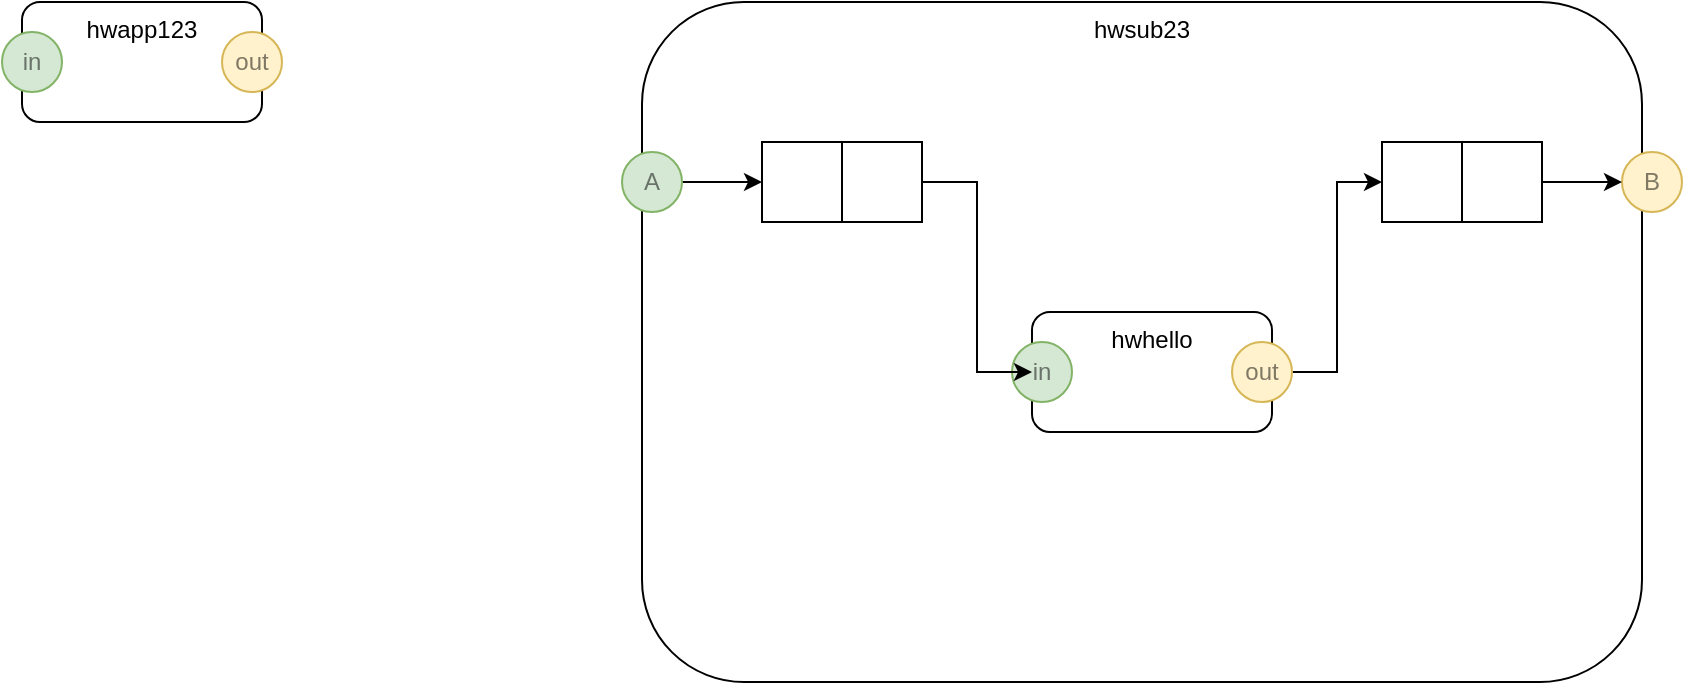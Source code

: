 <mxfile version="14.6.13" type="device" pages="5"><diagram id="FpuoBXeQy18E-aVI0eGC" name="Page-1"><mxGraphModel dx="1106" dy="806" grid="1" gridSize="10" guides="1" tooltips="1" connect="1" arrows="1" fold="1" page="1" pageScale="1" pageWidth="1100" pageHeight="850" math="0" shadow="0"><root><mxCell id="0"/><mxCell id="1" parent="0"/><mxCell id="PdDgY_BxI3WpnbbnWzMp-3" value="hwsub23" style="rounded=1;whiteSpace=wrap;html=1;verticalAlign=top;" vertex="1" parent="1"><mxGeometry x="510" y="240" width="500" height="340" as="geometry"/></mxCell><mxCell id="PdDgY_BxI3WpnbbnWzMp-1" value="hwapp123" style="rounded=1;whiteSpace=wrap;html=1;verticalAlign=top;" vertex="1" parent="1"><mxGeometry x="200" y="240" width="120" height="60" as="geometry"/></mxCell><mxCell id="PdDgY_BxI3WpnbbnWzMp-2" value="hwhello" style="rounded=1;whiteSpace=wrap;html=1;verticalAlign=top;" vertex="1" parent="1"><mxGeometry x="705" y="395" width="120" height="60" as="geometry"/></mxCell><mxCell id="PdDgY_BxI3WpnbbnWzMp-4" value="in" style="ellipse;whiteSpace=wrap;html=1;aspect=fixed;fillColor=#d5e8d4;align=center;strokeColor=#82b366;textOpacity=50;" vertex="1" parent="1"><mxGeometry x="190" y="255" width="30" height="30" as="geometry"/></mxCell><mxCell id="PdDgY_BxI3WpnbbnWzMp-25" style="edgeStyle=orthogonalEdgeStyle;rounded=0;orthogonalLoop=1;jettySize=auto;html=1;exitX=1;exitY=0.5;exitDx=0;exitDy=0;entryX=0;entryY=0.5;entryDx=0;entryDy=0;" edge="1" parent="1" source="PdDgY_BxI3WpnbbnWzMp-5" target="PdDgY_BxI3WpnbbnWzMp-12"><mxGeometry relative="1" as="geometry"/></mxCell><mxCell id="PdDgY_BxI3WpnbbnWzMp-5" value="A" style="ellipse;whiteSpace=wrap;html=1;aspect=fixed;fillColor=#d5e8d4;align=center;strokeColor=#82b366;textOpacity=50;" vertex="1" parent="1"><mxGeometry x="500" y="315" width="30" height="30" as="geometry"/></mxCell><mxCell id="PdDgY_BxI3WpnbbnWzMp-6" value="in" style="ellipse;whiteSpace=wrap;html=1;aspect=fixed;fillColor=#d5e8d4;align=center;strokeColor=#82b366;textOpacity=50;" vertex="1" parent="1"><mxGeometry x="695" y="410" width="30" height="30" as="geometry"/></mxCell><mxCell id="PdDgY_BxI3WpnbbnWzMp-7" value="out" style="ellipse;whiteSpace=wrap;html=1;aspect=fixed;fillColor=#fff2cc;align=center;strokeColor=#d6b656;textOpacity=50;" vertex="1" parent="1"><mxGeometry x="300" y="255" width="30" height="30" as="geometry"/></mxCell><mxCell id="PdDgY_BxI3WpnbbnWzMp-8" value="B" style="ellipse;whiteSpace=wrap;html=1;aspect=fixed;fillColor=#fff2cc;align=center;strokeColor=#d6b656;textOpacity=50;" vertex="1" parent="1"><mxGeometry x="1000" y="315" width="30" height="30" as="geometry"/></mxCell><mxCell id="PdDgY_BxI3WpnbbnWzMp-27" style="edgeStyle=orthogonalEdgeStyle;rounded=0;orthogonalLoop=1;jettySize=auto;html=1;exitX=1;exitY=0.5;exitDx=0;exitDy=0;entryX=0;entryY=0.5;entryDx=0;entryDy=0;" edge="1" parent="1" source="PdDgY_BxI3WpnbbnWzMp-9" target="PdDgY_BxI3WpnbbnWzMp-18"><mxGeometry relative="1" as="geometry"/></mxCell><mxCell id="PdDgY_BxI3WpnbbnWzMp-9" value="out" style="ellipse;whiteSpace=wrap;html=1;aspect=fixed;fillColor=#fff2cc;align=center;strokeColor=#d6b656;textOpacity=50;" vertex="1" parent="1"><mxGeometry x="805" y="410" width="30" height="30" as="geometry"/></mxCell><mxCell id="PdDgY_BxI3WpnbbnWzMp-12" value="" style="rounded=0;whiteSpace=wrap;html=1;" vertex="1" parent="1"><mxGeometry x="570" y="310" width="40" height="40" as="geometry"/></mxCell><mxCell id="PdDgY_BxI3WpnbbnWzMp-26" style="edgeStyle=orthogonalEdgeStyle;rounded=0;orthogonalLoop=1;jettySize=auto;html=1;exitX=1;exitY=0.5;exitDx=0;exitDy=0;entryX=0;entryY=0.5;entryDx=0;entryDy=0;" edge="1" parent="1" source="PdDgY_BxI3WpnbbnWzMp-13" target="PdDgY_BxI3WpnbbnWzMp-2"><mxGeometry relative="1" as="geometry"/></mxCell><mxCell id="PdDgY_BxI3WpnbbnWzMp-13" value="" style="rounded=0;whiteSpace=wrap;html=1;" vertex="1" parent="1"><mxGeometry x="610" y="310" width="40" height="40" as="geometry"/></mxCell><mxCell id="PdDgY_BxI3WpnbbnWzMp-18" value="" style="rounded=0;whiteSpace=wrap;html=1;" vertex="1" parent="1"><mxGeometry x="880" y="310" width="40" height="40" as="geometry"/></mxCell><mxCell id="PdDgY_BxI3WpnbbnWzMp-28" style="edgeStyle=orthogonalEdgeStyle;rounded=0;orthogonalLoop=1;jettySize=auto;html=1;exitX=1;exitY=0.5;exitDx=0;exitDy=0;entryX=0;entryY=0.5;entryDx=0;entryDy=0;" edge="1" parent="1" source="PdDgY_BxI3WpnbbnWzMp-19" target="PdDgY_BxI3WpnbbnWzMp-8"><mxGeometry relative="1" as="geometry"/></mxCell><mxCell id="PdDgY_BxI3WpnbbnWzMp-19" value="" style="rounded=0;whiteSpace=wrap;html=1;" vertex="1" parent="1"><mxGeometry x="920" y="310" width="40" height="40" as="geometry"/></mxCell></root></mxGraphModel></diagram><diagram id="fF8Byfbno8QkJPIDOIme" name="hwapp123__hwsub23.gsh"><mxGraphModel dx="1106" dy="806" grid="1" gridSize="10" guides="1" tooltips="1" connect="1" arrows="1" fold="1" page="1" pageScale="1" pageWidth="1100" pageHeight="850" math="0" shadow="0"><root><mxCell id="xkRB_-alwPqFyw9p5eFP-0"/><mxCell id="xkRB_-alwPqFyw9p5eFP-1" parent="xkRB_-alwPqFyw9p5eFP-0"/><mxCell id="xkRB_-alwPqFyw9p5eFP-2" value="hwapp123__hwsub23.gsh" style="rounded=1;whiteSpace=wrap;html=1;verticalAlign=top;" vertex="1" parent="xkRB_-alwPqFyw9p5eFP-1"><mxGeometry x="200" y="120" width="280" height="310" as="geometry"/></mxCell><mxCell id="xkRB_-alwPqFyw9p5eFP-3" value="" style="rounded=0;whiteSpace=wrap;html=1;" vertex="1" parent="xkRB_-alwPqFyw9p5eFP-1"><mxGeometry x="100" y="160" width="40" height="40" as="geometry"/></mxCell><mxCell id="xkRB_-alwPqFyw9p5eFP-4" value="" style="rounded=0;whiteSpace=wrap;html=1;" vertex="1" parent="xkRB_-alwPqFyw9p5eFP-1"><mxGeometry x="140" y="160" width="40" height="40" as="geometry"/></mxCell><mxCell id="xkRB_-alwPqFyw9p5eFP-5" value="" style="rounded=0;whiteSpace=wrap;html=1;" vertex="1" parent="xkRB_-alwPqFyw9p5eFP-1"><mxGeometry x="100" y="210" width="40" height="40" as="geometry"/></mxCell><mxCell id="xkRB_-alwPqFyw9p5eFP-6" value="" style="rounded=0;whiteSpace=wrap;html=1;" vertex="1" parent="xkRB_-alwPqFyw9p5eFP-1"><mxGeometry x="140" y="210" width="40" height="40" as="geometry"/></mxCell><mxCell id="xkRB_-alwPqFyw9p5eFP-9" value="" style="rounded=0;whiteSpace=wrap;html=1;" vertex="1" parent="xkRB_-alwPqFyw9p5eFP-1"><mxGeometry x="240" y="150" width="40" height="40" as="geometry"/></mxCell><mxCell id="xkRB_-alwPqFyw9p5eFP-10" value="" style="rounded=0;whiteSpace=wrap;html=1;" vertex="1" parent="xkRB_-alwPqFyw9p5eFP-1"><mxGeometry x="240" y="190" width="40" height="40" as="geometry"/></mxCell><mxCell id="xkRB_-alwPqFyw9p5eFP-11" value="" style="rounded=0;whiteSpace=wrap;html=1;" vertex="1" parent="xkRB_-alwPqFyw9p5eFP-1"><mxGeometry x="240" y="230" width="40" height="40" as="geometry"/></mxCell><mxCell id="xkRB_-alwPqFyw9p5eFP-12" value="" style="rounded=0;whiteSpace=wrap;html=1;" vertex="1" parent="xkRB_-alwPqFyw9p5eFP-1"><mxGeometry x="240" y="270" width="40" height="40" as="geometry"/></mxCell><mxCell id="xkRB_-alwPqFyw9p5eFP-34" style="edgeStyle=orthogonalEdgeStyle;rounded=0;orthogonalLoop=1;jettySize=auto;html=1;entryX=1;entryY=0.5;entryDx=0;entryDy=0;" edge="1" parent="xkRB_-alwPqFyw9p5eFP-1" source="xkRB_-alwPqFyw9p5eFP-13" target="xkRB_-alwPqFyw9p5eFP-33"><mxGeometry relative="1" as="geometry"><Array as="points"><mxPoint x="310" y="330"/><mxPoint x="310" y="210"/></Array></mxGeometry></mxCell><mxCell id="xkRB_-alwPqFyw9p5eFP-13" value="" style="rounded=0;whiteSpace=wrap;html=1;" vertex="1" parent="xkRB_-alwPqFyw9p5eFP-1"><mxGeometry x="240" y="310" width="40" height="40" as="geometry"/></mxCell><mxCell id="xkRB_-alwPqFyw9p5eFP-14" value="..." style="rounded=0;whiteSpace=wrap;html=1;dashed=1;" vertex="1" parent="xkRB_-alwPqFyw9p5eFP-1"><mxGeometry x="240" y="350" width="40" height="40" as="geometry"/></mxCell><mxCell id="xkRB_-alwPqFyw9p5eFP-15" value="stdin" style="text;html=1;align=center;verticalAlign=middle;resizable=0;points=[];autosize=1;strokeColor=none;" vertex="1" parent="xkRB_-alwPqFyw9p5eFP-1"><mxGeometry x="200" y="160" width="40" height="20" as="geometry"/></mxCell><mxCell id="xkRB_-alwPqFyw9p5eFP-16" value="stdout" style="text;html=1;align=center;verticalAlign=middle;resizable=0;points=[];autosize=1;strokeColor=none;" vertex="1" parent="xkRB_-alwPqFyw9p5eFP-1"><mxGeometry x="195" y="200" width="50" height="20" as="geometry"/></mxCell><mxCell id="xkRB_-alwPqFyw9p5eFP-17" value="stderr" style="text;html=1;align=center;verticalAlign=middle;resizable=0;points=[];autosize=1;strokeColor=none;" vertex="1" parent="xkRB_-alwPqFyw9p5eFP-1"><mxGeometry x="195" y="240" width="50" height="20" as="geometry"/></mxCell><mxCell id="xkRB_-alwPqFyw9p5eFP-18" value="3" style="text;html=1;align=center;verticalAlign=middle;resizable=0;points=[];autosize=1;strokeColor=none;" vertex="1" parent="xkRB_-alwPqFyw9p5eFP-1"><mxGeometry x="210" y="280" width="20" height="20" as="geometry"/></mxCell><mxCell id="xkRB_-alwPqFyw9p5eFP-19" value="4" style="text;html=1;align=center;verticalAlign=middle;resizable=0;points=[];autosize=1;strokeColor=none;" vertex="1" parent="xkRB_-alwPqFyw9p5eFP-1"><mxGeometry x="210" y="320" width="20" height="20" as="geometry"/></mxCell><mxCell id="xkRB_-alwPqFyw9p5eFP-20" value="pipe[0]" style="text;html=1;align=center;verticalAlign=middle;resizable=0;points=[];autosize=1;strokeColor=none;" vertex="1" parent="xkRB_-alwPqFyw9p5eFP-1"><mxGeometry x="40" y="170" width="50" height="20" as="geometry"/></mxCell><mxCell id="xkRB_-alwPqFyw9p5eFP-21" value="pipe[1]" style="text;html=1;align=center;verticalAlign=middle;resizable=0;points=[];autosize=1;strokeColor=none;" vertex="1" parent="xkRB_-alwPqFyw9p5eFP-1"><mxGeometry x="40" y="220" width="50" height="20" as="geometry"/></mxCell><mxCell id="xkRB_-alwPqFyw9p5eFP-32" style="edgeStyle=orthogonalEdgeStyle;rounded=0;orthogonalLoop=1;jettySize=auto;html=1;exitX=1;exitY=0.5;exitDx=0;exitDy=0;entryX=1;entryY=0.5;entryDx=0;entryDy=0;" edge="1" parent="xkRB_-alwPqFyw9p5eFP-1" source="xkRB_-alwPqFyw9p5eFP-22" target="xkRB_-alwPqFyw9p5eFP-31"><mxGeometry relative="1" as="geometry"/></mxCell><mxCell id="xkRB_-alwPqFyw9p5eFP-22" value="" style="ellipse;whiteSpace=wrap;html=1;aspect=fixed;dashed=1;fillColor=#f8cecc;strokeColor=#b85450;" vertex="1" parent="xkRB_-alwPqFyw9p5eFP-1"><mxGeometry x="240" y="270" width="40" height="40" as="geometry"/></mxCell><mxCell id="xkRB_-alwPqFyw9p5eFP-23" value="" style="ellipse;whiteSpace=wrap;html=1;aspect=fixed;dashed=1;fillColor=#f8cecc;strokeColor=#b85450;" vertex="1" parent="xkRB_-alwPqFyw9p5eFP-1"><mxGeometry x="140" y="160" width="40" height="40" as="geometry"/></mxCell><mxCell id="xkRB_-alwPqFyw9p5eFP-24" value="" style="ellipse;whiteSpace=wrap;html=1;aspect=fixed;dashed=1;fillColor=#e1d5e7;strokeColor=#9673a6;" vertex="1" parent="xkRB_-alwPqFyw9p5eFP-1"><mxGeometry x="240" y="310" width="40" height="40" as="geometry"/></mxCell><mxCell id="xkRB_-alwPqFyw9p5eFP-25" value="" style="ellipse;whiteSpace=wrap;html=1;aspect=fixed;dashed=1;fillColor=#e1d5e7;strokeColor=#9673a6;" vertex="1" parent="xkRB_-alwPqFyw9p5eFP-1"><mxGeometry x="100" y="210" width="40" height="40" as="geometry"/></mxCell><mxCell id="xkRB_-alwPqFyw9p5eFP-26" value="0" style="text;html=1;align=center;verticalAlign=middle;resizable=0;points=[];autosize=1;strokeColor=none;" vertex="1" parent="xkRB_-alwPqFyw9p5eFP-1"><mxGeometry x="110" y="140" width="20" height="20" as="geometry"/></mxCell><mxCell id="xkRB_-alwPqFyw9p5eFP-27" value="1" style="text;html=1;align=center;verticalAlign=middle;resizable=0;points=[];autosize=1;strokeColor=none;" vertex="1" parent="xkRB_-alwPqFyw9p5eFP-1"><mxGeometry x="150" y="140" width="20" height="20" as="geometry"/></mxCell><mxCell id="xkRB_-alwPqFyw9p5eFP-30" value="echo hello from gsh" style="text;html=1;align=center;verticalAlign=middle;resizable=0;points=[];autosize=1;strokeColor=none;" vertex="1" parent="xkRB_-alwPqFyw9p5eFP-1"><mxGeometry x="340" y="265" width="120" height="20" as="geometry"/></mxCell><mxCell id="xkRB_-alwPqFyw9p5eFP-31" value="" style="ellipse;whiteSpace=wrap;html=1;aspect=fixed;dashed=1;fillColor=#f8cecc;strokeColor=#b85450;" vertex="1" parent="xkRB_-alwPqFyw9p5eFP-1"><mxGeometry x="240" y="150" width="40" height="40" as="geometry"/></mxCell><mxCell id="xkRB_-alwPqFyw9p5eFP-33" value="" style="ellipse;whiteSpace=wrap;html=1;aspect=fixed;dashed=1;fillColor=#e1d5e7;strokeColor=#9673a6;" vertex="1" parent="xkRB_-alwPqFyw9p5eFP-1"><mxGeometry x="240" y="190" width="40" height="40" as="geometry"/></mxCell></root></mxGraphModel></diagram><diagram name="stub" id="GEYh1UXvIgxEpeY7nQ9W"><mxGraphModel dx="1106" dy="806" grid="1" gridSize="10" guides="1" tooltips="1" connect="1" arrows="1" fold="1" page="1" pageScale="1" pageWidth="1100" pageHeight="850" math="0" shadow="0"><root><mxCell id="5jp-LCsi2wkhXuFIfEjG-0"/><mxCell id="5jp-LCsi2wkhXuFIfEjG-1" parent="5jp-LCsi2wkhXuFIfEjG-0"/><mxCell id="5jp-LCsi2wkhXuFIfEjG-2" value="stub.c" style="rounded=1;whiteSpace=wrap;html=1;verticalAlign=top;" vertex="1" parent="5jp-LCsi2wkhXuFIfEjG-1"><mxGeometry x="200" y="120" width="280" height="310" as="geometry"/></mxCell><mxCell id="5jp-LCsi2wkhXuFIfEjG-7" value="" style="rounded=0;whiteSpace=wrap;html=1;" vertex="1" parent="5jp-LCsi2wkhXuFIfEjG-1"><mxGeometry x="240" y="150" width="40" height="40" as="geometry"/></mxCell><mxCell id="5jp-LCsi2wkhXuFIfEjG-8" value="" style="rounded=0;whiteSpace=wrap;html=1;" vertex="1" parent="5jp-LCsi2wkhXuFIfEjG-1"><mxGeometry x="240" y="190" width="40" height="40" as="geometry"/></mxCell><mxCell id="5jp-LCsi2wkhXuFIfEjG-9" value="" style="rounded=0;whiteSpace=wrap;html=1;" vertex="1" parent="5jp-LCsi2wkhXuFIfEjG-1"><mxGeometry x="240" y="230" width="40" height="40" as="geometry"/></mxCell><mxCell id="5jp-LCsi2wkhXuFIfEjG-10" value="" style="rounded=0;whiteSpace=wrap;html=1;" vertex="1" parent="5jp-LCsi2wkhXuFIfEjG-1"><mxGeometry x="240" y="270" width="40" height="40" as="geometry"/></mxCell><mxCell id="5jp-LCsi2wkhXuFIfEjG-11" style="edgeStyle=orthogonalEdgeStyle;rounded=0;orthogonalLoop=1;jettySize=auto;html=1;entryX=1;entryY=0.5;entryDx=0;entryDy=0;" edge="1" parent="5jp-LCsi2wkhXuFIfEjG-1" source="5jp-LCsi2wkhXuFIfEjG-12" target="5jp-LCsi2wkhXuFIfEjG-30"><mxGeometry relative="1" as="geometry"><Array as="points"><mxPoint x="310" y="330"/><mxPoint x="310" y="210"/></Array></mxGeometry></mxCell><mxCell id="5jp-LCsi2wkhXuFIfEjG-12" value="" style="rounded=0;whiteSpace=wrap;html=1;" vertex="1" parent="5jp-LCsi2wkhXuFIfEjG-1"><mxGeometry x="240" y="310" width="40" height="40" as="geometry"/></mxCell><mxCell id="5jp-LCsi2wkhXuFIfEjG-13" value="..." style="rounded=0;whiteSpace=wrap;html=1;dashed=1;" vertex="1" parent="5jp-LCsi2wkhXuFIfEjG-1"><mxGeometry x="240" y="350" width="40" height="40" as="geometry"/></mxCell><mxCell id="5jp-LCsi2wkhXuFIfEjG-14" value="stdin" style="text;html=1;align=center;verticalAlign=middle;resizable=0;points=[];autosize=1;strokeColor=none;" vertex="1" parent="5jp-LCsi2wkhXuFIfEjG-1"><mxGeometry x="200" y="160" width="40" height="20" as="geometry"/></mxCell><mxCell id="5jp-LCsi2wkhXuFIfEjG-15" value="stdout" style="text;html=1;align=center;verticalAlign=middle;resizable=0;points=[];autosize=1;strokeColor=none;" vertex="1" parent="5jp-LCsi2wkhXuFIfEjG-1"><mxGeometry x="195" y="200" width="50" height="20" as="geometry"/></mxCell><mxCell id="5jp-LCsi2wkhXuFIfEjG-16" value="stderr" style="text;html=1;align=center;verticalAlign=middle;resizable=0;points=[];autosize=1;strokeColor=none;" vertex="1" parent="5jp-LCsi2wkhXuFIfEjG-1"><mxGeometry x="195" y="240" width="50" height="20" as="geometry"/></mxCell><mxCell id="5jp-LCsi2wkhXuFIfEjG-17" value="3" style="text;html=1;align=center;verticalAlign=middle;resizable=0;points=[];autosize=1;strokeColor=none;" vertex="1" parent="5jp-LCsi2wkhXuFIfEjG-1"><mxGeometry x="210" y="280" width="20" height="20" as="geometry"/></mxCell><mxCell id="5jp-LCsi2wkhXuFIfEjG-18" value="4" style="text;html=1;align=center;verticalAlign=middle;resizable=0;points=[];autosize=1;strokeColor=none;" vertex="1" parent="5jp-LCsi2wkhXuFIfEjG-1"><mxGeometry x="210" y="320" width="20" height="20" as="geometry"/></mxCell><mxCell id="5jp-LCsi2wkhXuFIfEjG-21" style="edgeStyle=orthogonalEdgeStyle;rounded=0;orthogonalLoop=1;jettySize=auto;html=1;exitX=1;exitY=0.5;exitDx=0;exitDy=0;entryX=1;entryY=0.5;entryDx=0;entryDy=0;" edge="1" parent="5jp-LCsi2wkhXuFIfEjG-1" source="5jp-LCsi2wkhXuFIfEjG-22" target="5jp-LCsi2wkhXuFIfEjG-29"><mxGeometry relative="1" as="geometry"/></mxCell><mxCell id="5jp-LCsi2wkhXuFIfEjG-22" value="" style="ellipse;whiteSpace=wrap;html=1;aspect=fixed;dashed=1;fillColor=#f8cecc;strokeColor=#b85450;" vertex="1" parent="5jp-LCsi2wkhXuFIfEjG-1"><mxGeometry x="240" y="270" width="40" height="40" as="geometry"/></mxCell><mxCell id="5jp-LCsi2wkhXuFIfEjG-24" value="" style="ellipse;whiteSpace=wrap;html=1;aspect=fixed;dashed=1;fillColor=#e1d5e7;strokeColor=#9673a6;" vertex="1" parent="5jp-LCsi2wkhXuFIfEjG-1"><mxGeometry x="240" y="310" width="40" height="40" as="geometry"/></mxCell><mxCell id="5jp-LCsi2wkhXuFIfEjG-28" value="printf (&quot;hello from C\n&quot;);" style="text;html=1;align=center;verticalAlign=middle;resizable=0;points=[];autosize=1;strokeColor=none;" vertex="1" parent="5jp-LCsi2wkhXuFIfEjG-1"><mxGeometry x="330" y="265" width="140" height="20" as="geometry"/></mxCell><mxCell id="5jp-LCsi2wkhXuFIfEjG-29" value="" style="ellipse;whiteSpace=wrap;html=1;aspect=fixed;dashed=1;fillColor=#f8cecc;strokeColor=#b85450;" vertex="1" parent="5jp-LCsi2wkhXuFIfEjG-1"><mxGeometry x="240" y="150" width="40" height="40" as="geometry"/></mxCell><mxCell id="5jp-LCsi2wkhXuFIfEjG-30" value="" style="ellipse;whiteSpace=wrap;html=1;aspect=fixed;dashed=1;fillColor=#e1d5e7;strokeColor=#9673a6;" vertex="1" parent="5jp-LCsi2wkhXuFIfEjG-1"><mxGeometry x="240" y="190" width="40" height="40" as="geometry"/></mxCell></root></mxGraphModel></diagram><diagram id="CJ8XvAdnEENOZIt_y-S6" name="grash vs bash"><mxGraphModel dx="1106" dy="806" grid="1" gridSize="10" guides="1" tooltips="1" connect="1" arrows="1" fold="1" page="1" pageScale="1" pageWidth="1100" pageHeight="850" math="0" shadow="0"><root><mxCell id="k2N-6WH8lki6233Eso2W-0"/><mxCell id="k2N-6WH8lki6233Eso2W-1" parent="k2N-6WH8lki6233Eso2W-0"/><mxCell id="k2N-6WH8lki6233Eso2W-5" style="edgeStyle=orthogonalEdgeStyle;rounded=0;orthogonalLoop=1;jettySize=auto;html=1;exitX=0.5;exitY=1;exitDx=0;exitDy=0;entryX=0;entryY=0.5;entryDx=0;entryDy=0;" edge="1" parent="k2N-6WH8lki6233Eso2W-1" source="k2N-6WH8lki6233Eso2W-2" target="k2N-6WH8lki6233Eso2W-3"><mxGeometry relative="1" as="geometry"/></mxCell><mxCell id="k2N-6WH8lki6233Eso2W-2" value="run.bash" style="rounded=1;whiteSpace=wrap;html=1;dashed=1;fillColor=#f5f5f5;strokeColor=#666666;fontColor=#333333;verticalAlign=top;" vertex="1" parent="k2N-6WH8lki6233Eso2W-1"><mxGeometry x="80" y="10" width="270" height="100" as="geometry"/></mxCell><mxCell id="k2N-6WH8lki6233Eso2W-6" style="edgeStyle=orthogonalEdgeStyle;rounded=0;orthogonalLoop=1;jettySize=auto;html=1;exitX=0.5;exitY=1;exitDx=0;exitDy=0;entryX=0;entryY=0.5;entryDx=0;entryDy=0;" edge="1" parent="k2N-6WH8lki6233Eso2W-1" source="k2N-6WH8lki6233Eso2W-3" target="k2N-6WH8lki6233Eso2W-11"><mxGeometry relative="1" as="geometry"/></mxCell><mxCell id="k2N-6WH8lki6233Eso2W-3" value="hwapp123.bash" style="rounded=1;whiteSpace=wrap;html=1;dashed=1;fillColor=#f5f5f5;strokeColor=#666666;fontColor=#333333;" vertex="1" parent="k2N-6WH8lki6233Eso2W-1"><mxGeometry x="320" y="160" width="120" height="60" as="geometry"/></mxCell><mxCell id="k2N-6WH8lki6233Eso2W-8" style="edgeStyle=orthogonalEdgeStyle;rounded=0;orthogonalLoop=1;jettySize=auto;html=1;exitX=1;exitY=0.5;exitDx=0;exitDy=0;entryX=0;entryY=0.5;entryDx=0;entryDy=0;" edge="1" parent="k2N-6WH8lki6233Eso2W-1" source="k2N-6WH8lki6233Eso2W-4" target="k2N-6WH8lki6233Eso2W-7"><mxGeometry relative="1" as="geometry"/></mxCell><mxCell id="k2N-6WH8lki6233Eso2W-4" value="hwapp123__hwsub23.bash" style="rounded=1;whiteSpace=wrap;html=1;dashed=1;fillColor=#f5f5f5;strokeColor=#666666;fontColor=#333333;" vertex="1" parent="k2N-6WH8lki6233Eso2W-1"><mxGeometry x="480" y="280" width="160" height="60" as="geometry"/></mxCell><mxCell id="k2N-6WH8lki6233Eso2W-7" value="hwsub23__hwhello.gsh" style="rounded=1;whiteSpace=wrap;html=1;dashed=1;fillColor=#fff2cc;strokeColor=#d6b656;" vertex="1" parent="k2N-6WH8lki6233Eso2W-1"><mxGeometry x="720" y="280" width="160" height="60" as="geometry"/></mxCell><mxCell id="k2N-6WH8lki6233Eso2W-10" style="edgeStyle=orthogonalEdgeStyle;rounded=0;orthogonalLoop=1;jettySize=auto;html=1;exitX=1;exitY=0.5;exitDx=0;exitDy=0;entryX=0;entryY=0.5;entryDx=0;entryDy=0;" edge="1" parent="k2N-6WH8lki6233Eso2W-1" source="k2N-6WH8lki6233Eso2W-11" target="k2N-6WH8lki6233Eso2W-12"><mxGeometry relative="1" as="geometry"/></mxCell><mxCell id="k2N-6WH8lki6233Eso2W-11" value="hwapp123__hwsub23.gsh" style="rounded=1;whiteSpace=wrap;html=1;dashed=1;fillColor=#fff2cc;strokeColor=#d6b656;" vertex="1" parent="k2N-6WH8lki6233Eso2W-1"><mxGeometry x="480" y="400" width="160" height="60" as="geometry"/></mxCell><mxCell id="k2N-6WH8lki6233Eso2W-12" value="hwsub23__hwhello.gsh" style="rounded=1;whiteSpace=wrap;html=1;dashed=1;fillColor=#fff2cc;strokeColor=#d6b656;" vertex="1" parent="k2N-6WH8lki6233Eso2W-1"><mxGeometry x="720" y="400" width="160" height="60" as="geometry"/></mxCell><mxCell id="k2N-6WH8lki6233Eso2W-13" style="edgeStyle=orthogonalEdgeStyle;rounded=0;orthogonalLoop=1;jettySize=auto;html=1;exitX=1;exitY=0.5;exitDx=0;exitDy=0;entryX=0;entryY=0.5;entryDx=0;entryDy=0;" edge="1" parent="k2N-6WH8lki6233Eso2W-1" source="k2N-6WH8lki6233Eso2W-14" target="k2N-6WH8lki6233Eso2W-15"><mxGeometry relative="1" as="geometry"/></mxCell><mxCell id="k2N-6WH8lki6233Eso2W-14" value="hwapp123__hwsub23.gsh" style="rounded=1;whiteSpace=wrap;html=1;dashed=1;fillColor=#fff2cc;strokeColor=#d6b656;" vertex="1" parent="k2N-6WH8lki6233Eso2W-1"><mxGeometry x="480" y="560" width="160" height="60" as="geometry"/></mxCell><mxCell id="k2N-6WH8lki6233Eso2W-15" value="hwsub23__hwhello.gsh" style="rounded=1;whiteSpace=wrap;html=1;dashed=1;fillColor=#fff2cc;strokeColor=#d6b656;" vertex="1" parent="k2N-6WH8lki6233Eso2W-1"><mxGeometry x="720" y="560" width="160" height="60" as="geometry"/></mxCell><mxCell id="k2N-6WH8lki6233Eso2W-17" style="edgeStyle=orthogonalEdgeStyle;rounded=0;orthogonalLoop=1;jettySize=auto;html=1;exitX=0.5;exitY=1;exitDx=0;exitDy=0;entryX=0;entryY=0.5;entryDx=0;entryDy=0;" edge="1" parent="k2N-6WH8lki6233Eso2W-1" source="k2N-6WH8lki6233Eso2W-16" target="k2N-6WH8lki6233Eso2W-14"><mxGeometry relative="1" as="geometry"/></mxCell><mxCell id="k2N-6WH8lki6233Eso2W-16" value="hwapp123.bash" style="rounded=1;whiteSpace=wrap;html=1;dashed=1;fillColor=#fff2cc;strokeColor=#d6b656;" vertex="1" parent="k2N-6WH8lki6233Eso2W-1"><mxGeometry x="330" y="480" width="120" height="60" as="geometry"/></mxCell><mxCell id="k2N-6WH8lki6233Eso2W-18" value="bash" style="rounded=0;whiteSpace=wrap;html=1;dashed=1;fillColor=#f5f5f5;strokeColor=#666666;fontColor=#333333;" vertex="1" parent="k2N-6WH8lki6233Eso2W-1"><mxGeometry x="40" y="320" width="120" height="40" as="geometry"/></mxCell><mxCell id="k2N-6WH8lki6233Eso2W-19" value="grash" style="rounded=0;whiteSpace=wrap;html=1;dashed=1;fillColor=#fff2cc;strokeColor=#d6b656;" vertex="1" parent="k2N-6WH8lki6233Eso2W-1"><mxGeometry x="40" y="360" width="120" height="40" as="geometry"/></mxCell><mxCell id="k2N-6WH8lki6233Eso2W-20" value="" style="rounded=0;whiteSpace=wrap;html=1;" vertex="1" parent="k2N-6WH8lki6233Eso2W-1"><mxGeometry x="210" y="40" width="40" height="20" as="geometry"/></mxCell><mxCell id="k2N-6WH8lki6233Eso2W-21" value="" style="rounded=0;whiteSpace=wrap;html=1;fillColor=#dae8fc;strokeColor=#6c8ebf;" vertex="1" parent="k2N-6WH8lki6233Eso2W-1"><mxGeometry x="250" y="40" width="40" height="20" as="geometry"/></mxCell><mxCell id="k2N-6WH8lki6233Eso2W-22" value="" style="rounded=0;whiteSpace=wrap;html=1;fillColor=#e1d5e7;strokeColor=#9673a6;" vertex="1" parent="k2N-6WH8lki6233Eso2W-1"><mxGeometry x="210" y="65" width="40" height="20" as="geometry"/></mxCell><mxCell id="k2N-6WH8lki6233Eso2W-23" value="" style="rounded=0;whiteSpace=wrap;html=1;" vertex="1" parent="k2N-6WH8lki6233Eso2W-1"><mxGeometry x="250" y="65" width="40" height="20" as="geometry"/></mxCell><mxCell id="k2N-6WH8lki6233Eso2W-24" value="pipeIn" style="text;html=1;align=center;verticalAlign=middle;resizable=0;points=[];autosize=1;strokeColor=none;" vertex="1" parent="k2N-6WH8lki6233Eso2W-1"><mxGeometry x="145" y="40" width="50" height="20" as="geometry"/></mxCell><mxCell id="k2N-6WH8lki6233Eso2W-25" value="pipeOut" style="text;html=1;align=center;verticalAlign=middle;resizable=0;points=[];autosize=1;strokeColor=none;" vertex="1" parent="k2N-6WH8lki6233Eso2W-1"><mxGeometry x="140" y="65" width="60" height="20" as="geometry"/></mxCell></root></mxGraphModel></diagram><diagram name="pipes" id="jDW7AFFLKu7Nz1SZKAMT"><mxGraphModel dx="1106" dy="806" grid="1" gridSize="10" guides="1" tooltips="1" connect="1" arrows="1" fold="1" page="1" pageScale="1" pageWidth="1100" pageHeight="850" math="0" shadow="0"><root><mxCell id="QXCHbwv4PiyQvkGDxhGl-0"/><mxCell id="QXCHbwv4PiyQvkGDxhGl-1" parent="QXCHbwv4PiyQvkGDxhGl-0"/><mxCell id="QXCHbwv4PiyQvkGDxhGl-2" style="edgeStyle=orthogonalEdgeStyle;rounded=0;orthogonalLoop=1;jettySize=auto;html=1;exitX=0.5;exitY=1;exitDx=0;exitDy=0;entryX=0;entryY=0.5;entryDx=0;entryDy=0;" edge="1" parent="QXCHbwv4PiyQvkGDxhGl-1" source="QXCHbwv4PiyQvkGDxhGl-3" target="QXCHbwv4PiyQvkGDxhGl-5"><mxGeometry relative="1" as="geometry"/></mxCell><mxCell id="QXCHbwv4PiyQvkGDxhGl-3" value="run.bash" style="rounded=1;whiteSpace=wrap;html=1;dashed=1;fillColor=#f5f5f5;strokeColor=#666666;fontColor=#333333;verticalAlign=top;" vertex="1" parent="QXCHbwv4PiyQvkGDxhGl-1"><mxGeometry x="80" y="10" width="270" height="100" as="geometry"/></mxCell><mxCell id="QXCHbwv4PiyQvkGDxhGl-4" style="edgeStyle=orthogonalEdgeStyle;rounded=0;orthogonalLoop=1;jettySize=auto;html=1;exitX=0.5;exitY=1;exitDx=0;exitDy=0;entryX=0;entryY=0.5;entryDx=0;entryDy=0;" edge="1" parent="QXCHbwv4PiyQvkGDxhGl-1" source="QXCHbwv4PiyQvkGDxhGl-5" target="QXCHbwv4PiyQvkGDxhGl-10"><mxGeometry relative="1" as="geometry"/></mxCell><mxCell id="QXCHbwv4PiyQvkGDxhGl-5" value="hwapp123.bash" style="rounded=1;whiteSpace=wrap;html=1;dashed=1;fillColor=#f5f5f5;strokeColor=#666666;fontColor=#333333;" vertex="1" parent="QXCHbwv4PiyQvkGDxhGl-1"><mxGeometry x="320" y="160" width="120" height="60" as="geometry"/></mxCell><mxCell id="QXCHbwv4PiyQvkGDxhGl-6" style="edgeStyle=orthogonalEdgeStyle;rounded=0;orthogonalLoop=1;jettySize=auto;html=1;exitX=1;exitY=0.5;exitDx=0;exitDy=0;entryX=0;entryY=0.5;entryDx=0;entryDy=0;" edge="1" parent="QXCHbwv4PiyQvkGDxhGl-1" source="QXCHbwv4PiyQvkGDxhGl-7" target="QXCHbwv4PiyQvkGDxhGl-8"><mxGeometry relative="1" as="geometry"/></mxCell><mxCell id="QXCHbwv4PiyQvkGDxhGl-7" value="hwapp123__hwsub23.bash" style="rounded=1;whiteSpace=wrap;html=1;dashed=1;fillColor=#f5f5f5;strokeColor=#666666;fontColor=#333333;" vertex="1" parent="QXCHbwv4PiyQvkGDxhGl-1"><mxGeometry x="480" y="280" width="160" height="60" as="geometry"/></mxCell><mxCell id="QXCHbwv4PiyQvkGDxhGl-8" value="hwsub23__hwhello.gsh" style="rounded=1;whiteSpace=wrap;html=1;dashed=1;fillColor=#fff2cc;strokeColor=#d6b656;" vertex="1" parent="QXCHbwv4PiyQvkGDxhGl-1"><mxGeometry x="720" y="280" width="160" height="60" as="geometry"/></mxCell><mxCell id="QXCHbwv4PiyQvkGDxhGl-9" style="edgeStyle=orthogonalEdgeStyle;rounded=0;orthogonalLoop=1;jettySize=auto;html=1;exitX=1;exitY=0.5;exitDx=0;exitDy=0;entryX=0;entryY=0.5;entryDx=0;entryDy=0;" edge="1" parent="QXCHbwv4PiyQvkGDxhGl-1" source="QXCHbwv4PiyQvkGDxhGl-10" target="QXCHbwv4PiyQvkGDxhGl-11"><mxGeometry relative="1" as="geometry"/></mxCell><mxCell id="QXCHbwv4PiyQvkGDxhGl-10" value="hwapp123__hwsub23.gsh" style="rounded=1;whiteSpace=wrap;html=1;dashed=1;fillColor=#fff2cc;strokeColor=#d6b656;" vertex="1" parent="QXCHbwv4PiyQvkGDxhGl-1"><mxGeometry x="480" y="400" width="160" height="60" as="geometry"/></mxCell><mxCell id="QXCHbwv4PiyQvkGDxhGl-11" value="hwsub23__hwhello.gsh" style="rounded=1;whiteSpace=wrap;html=1;dashed=1;fillColor=#fff2cc;strokeColor=#d6b656;" vertex="1" parent="QXCHbwv4PiyQvkGDxhGl-1"><mxGeometry x="720" y="400" width="160" height="60" as="geometry"/></mxCell><mxCell id="AsdJVIX-nGAdxFhxRo_K-10" style="edgeStyle=orthogonalEdgeStyle;rounded=0;orthogonalLoop=1;jettySize=auto;html=1;exitX=0.5;exitY=1;exitDx=0;exitDy=0;entryX=0;entryY=0.5;entryDx=0;entryDy=0;" edge="1" parent="QXCHbwv4PiyQvkGDxhGl-1" source="QXCHbwv4PiyQvkGDxhGl-16" target="AsdJVIX-nGAdxFhxRo_K-4"><mxGeometry relative="1" as="geometry"/></mxCell><mxCell id="QXCHbwv4PiyQvkGDxhGl-16" value="hwapp123.bash" style="rounded=1;whiteSpace=wrap;html=1;dashed=1;fillColor=#fff2cc;strokeColor=#d6b656;" vertex="1" parent="QXCHbwv4PiyQvkGDxhGl-1"><mxGeometry x="330" y="480" width="120" height="60" as="geometry"/></mxCell><mxCell id="QXCHbwv4PiyQvkGDxhGl-17" value="bash" style="rounded=0;whiteSpace=wrap;html=1;dashed=1;fillColor=#f5f5f5;strokeColor=#666666;fontColor=#333333;" vertex="1" parent="QXCHbwv4PiyQvkGDxhGl-1"><mxGeometry x="40" y="320" width="120" height="40" as="geometry"/></mxCell><mxCell id="QXCHbwv4PiyQvkGDxhGl-18" value="grash" style="rounded=0;whiteSpace=wrap;html=1;dashed=1;fillColor=#fff2cc;strokeColor=#d6b656;" vertex="1" parent="QXCHbwv4PiyQvkGDxhGl-1"><mxGeometry x="40" y="360" width="120" height="40" as="geometry"/></mxCell><mxCell id="QXCHbwv4PiyQvkGDxhGl-19" value="" style="rounded=0;whiteSpace=wrap;html=1;" vertex="1" parent="QXCHbwv4PiyQvkGDxhGl-1"><mxGeometry x="210" y="40" width="40" height="20" as="geometry"/></mxCell><mxCell id="QXCHbwv4PiyQvkGDxhGl-20" value="" style="rounded=0;whiteSpace=wrap;html=1;fillColor=#dae8fc;strokeColor=#6c8ebf;" vertex="1" parent="QXCHbwv4PiyQvkGDxhGl-1"><mxGeometry x="250" y="40" width="40" height="20" as="geometry"/></mxCell><mxCell id="QXCHbwv4PiyQvkGDxhGl-21" value="" style="rounded=0;whiteSpace=wrap;html=1;fillColor=#e1d5e7;strokeColor=#9673a6;" vertex="1" parent="QXCHbwv4PiyQvkGDxhGl-1"><mxGeometry x="210" y="65" width="40" height="20" as="geometry"/></mxCell><mxCell id="QXCHbwv4PiyQvkGDxhGl-22" value="" style="rounded=0;whiteSpace=wrap;html=1;" vertex="1" parent="QXCHbwv4PiyQvkGDxhGl-1"><mxGeometry x="250" y="65" width="40" height="20" as="geometry"/></mxCell><mxCell id="QXCHbwv4PiyQvkGDxhGl-23" value="pipeIn" style="text;html=1;align=center;verticalAlign=middle;resizable=0;points=[];autosize=1;strokeColor=none;" vertex="1" parent="QXCHbwv4PiyQvkGDxhGl-1"><mxGeometry x="145" y="40" width="50" height="20" as="geometry"/></mxCell><mxCell id="QXCHbwv4PiyQvkGDxhGl-24" value="pipeOut" style="text;html=1;align=center;verticalAlign=middle;resizable=0;points=[];autosize=1;strokeColor=none;" vertex="1" parent="QXCHbwv4PiyQvkGDxhGl-1"><mxGeometry x="140" y="65" width="60" height="20" as="geometry"/></mxCell><mxCell id="QXCHbwv4PiyQvkGDxhGl-25" value="3" style="rounded=0;whiteSpace=wrap;html=1;fillColor=#dae8fc;strokeColor=#6c8ebf;" vertex="1" parent="QXCHbwv4PiyQvkGDxhGl-1"><mxGeometry x="290" y="160" width="40" height="20" as="geometry"/></mxCell><mxCell id="QXCHbwv4PiyQvkGDxhGl-26" value="3" style="rounded=0;whiteSpace=wrap;html=1;fillColor=#dae8fc;strokeColor=#6c8ebf;" vertex="1" parent="QXCHbwv4PiyQvkGDxhGl-1"><mxGeometry x="450" y="400" width="40" height="20" as="geometry"/></mxCell><mxCell id="QXCHbwv4PiyQvkGDxhGl-27" value="3" style="rounded=0;whiteSpace=wrap;html=1;fillColor=#dae8fc;strokeColor=#6c8ebf;" vertex="1" parent="QXCHbwv4PiyQvkGDxhGl-1"><mxGeometry x="690" y="400" width="40" height="20" as="geometry"/></mxCell><mxCell id="AsdJVIX-nGAdxFhxRo_K-0" value="4" style="rounded=0;whiteSpace=wrap;html=1;fillColor=#e1d5e7;strokeColor=#9673a6;" vertex="1" parent="QXCHbwv4PiyQvkGDxhGl-1"><mxGeometry x="430" y="160" width="40" height="20" as="geometry"/></mxCell><mxCell id="AsdJVIX-nGAdxFhxRo_K-1" value="4" style="rounded=0;whiteSpace=wrap;html=1;fillColor=#e1d5e7;strokeColor=#9673a6;" vertex="1" parent="QXCHbwv4PiyQvkGDxhGl-1"><mxGeometry x="630" y="400" width="40" height="20" as="geometry"/></mxCell><mxCell id="AsdJVIX-nGAdxFhxRo_K-2" value="4" style="rounded=0;whiteSpace=wrap;html=1;fillColor=#e1d5e7;strokeColor=#9673a6;" vertex="1" parent="QXCHbwv4PiyQvkGDxhGl-1"><mxGeometry x="860" y="400" width="40" height="20" as="geometry"/></mxCell><mxCell id="AsdJVIX-nGAdxFhxRo_K-3" style="edgeStyle=orthogonalEdgeStyle;rounded=0;orthogonalLoop=1;jettySize=auto;html=1;exitX=1;exitY=0.5;exitDx=0;exitDy=0;entryX=0;entryY=0.5;entryDx=0;entryDy=0;" edge="1" parent="QXCHbwv4PiyQvkGDxhGl-1" source="AsdJVIX-nGAdxFhxRo_K-4" target="AsdJVIX-nGAdxFhxRo_K-5"><mxGeometry relative="1" as="geometry"/></mxCell><mxCell id="AsdJVIX-nGAdxFhxRo_K-4" value="hwapp123__hwsub23.gsh" style="rounded=1;whiteSpace=wrap;html=1;dashed=1;fillColor=#fff2cc;strokeColor=#d6b656;" vertex="1" parent="QXCHbwv4PiyQvkGDxhGl-1"><mxGeometry x="480" y="590" width="160" height="60" as="geometry"/></mxCell><mxCell id="AsdJVIX-nGAdxFhxRo_K-5" value="hwsub23__hwhello.gsh" style="rounded=1;whiteSpace=wrap;html=1;dashed=1;fillColor=#fff2cc;strokeColor=#d6b656;" vertex="1" parent="QXCHbwv4PiyQvkGDxhGl-1"><mxGeometry x="720" y="590" width="160" height="60" as="geometry"/></mxCell><mxCell id="AsdJVIX-nGAdxFhxRo_K-6" value="3" style="rounded=0;whiteSpace=wrap;html=1;fillColor=#dae8fc;strokeColor=#6c8ebf;" vertex="1" parent="QXCHbwv4PiyQvkGDxhGl-1"><mxGeometry x="450" y="590" width="40" height="20" as="geometry"/></mxCell><mxCell id="AsdJVIX-nGAdxFhxRo_K-7" value="3" style="rounded=0;whiteSpace=wrap;html=1;fillColor=#dae8fc;strokeColor=#6c8ebf;" vertex="1" parent="QXCHbwv4PiyQvkGDxhGl-1"><mxGeometry x="690" y="590" width="40" height="20" as="geometry"/></mxCell><mxCell id="AsdJVIX-nGAdxFhxRo_K-8" value="4" style="rounded=0;whiteSpace=wrap;html=1;fillColor=#e1d5e7;strokeColor=#9673a6;" vertex="1" parent="QXCHbwv4PiyQvkGDxhGl-1"><mxGeometry x="630" y="590" width="40" height="20" as="geometry"/></mxCell><mxCell id="AsdJVIX-nGAdxFhxRo_K-9" value="4" style="rounded=0;whiteSpace=wrap;html=1;fillColor=#e1d5e7;strokeColor=#9673a6;" vertex="1" parent="QXCHbwv4PiyQvkGDxhGl-1"><mxGeometry x="860" y="590" width="40" height="20" as="geometry"/></mxCell><mxCell id="AsdJVIX-nGAdxFhxRo_K-11" value="3" style="rounded=0;whiteSpace=wrap;html=1;fillColor=#dae8fc;strokeColor=#6c8ebf;" vertex="1" parent="QXCHbwv4PiyQvkGDxhGl-1"><mxGeometry x="300" y="480" width="40" height="20" as="geometry"/></mxCell><mxCell id="AsdJVIX-nGAdxFhxRo_K-12" value="4" style="rounded=0;whiteSpace=wrap;html=1;fillColor=#e1d5e7;strokeColor=#9673a6;" vertex="1" parent="QXCHbwv4PiyQvkGDxhGl-1"><mxGeometry x="440" y="480" width="40" height="20" as="geometry"/></mxCell></root></mxGraphModel></diagram></mxfile>